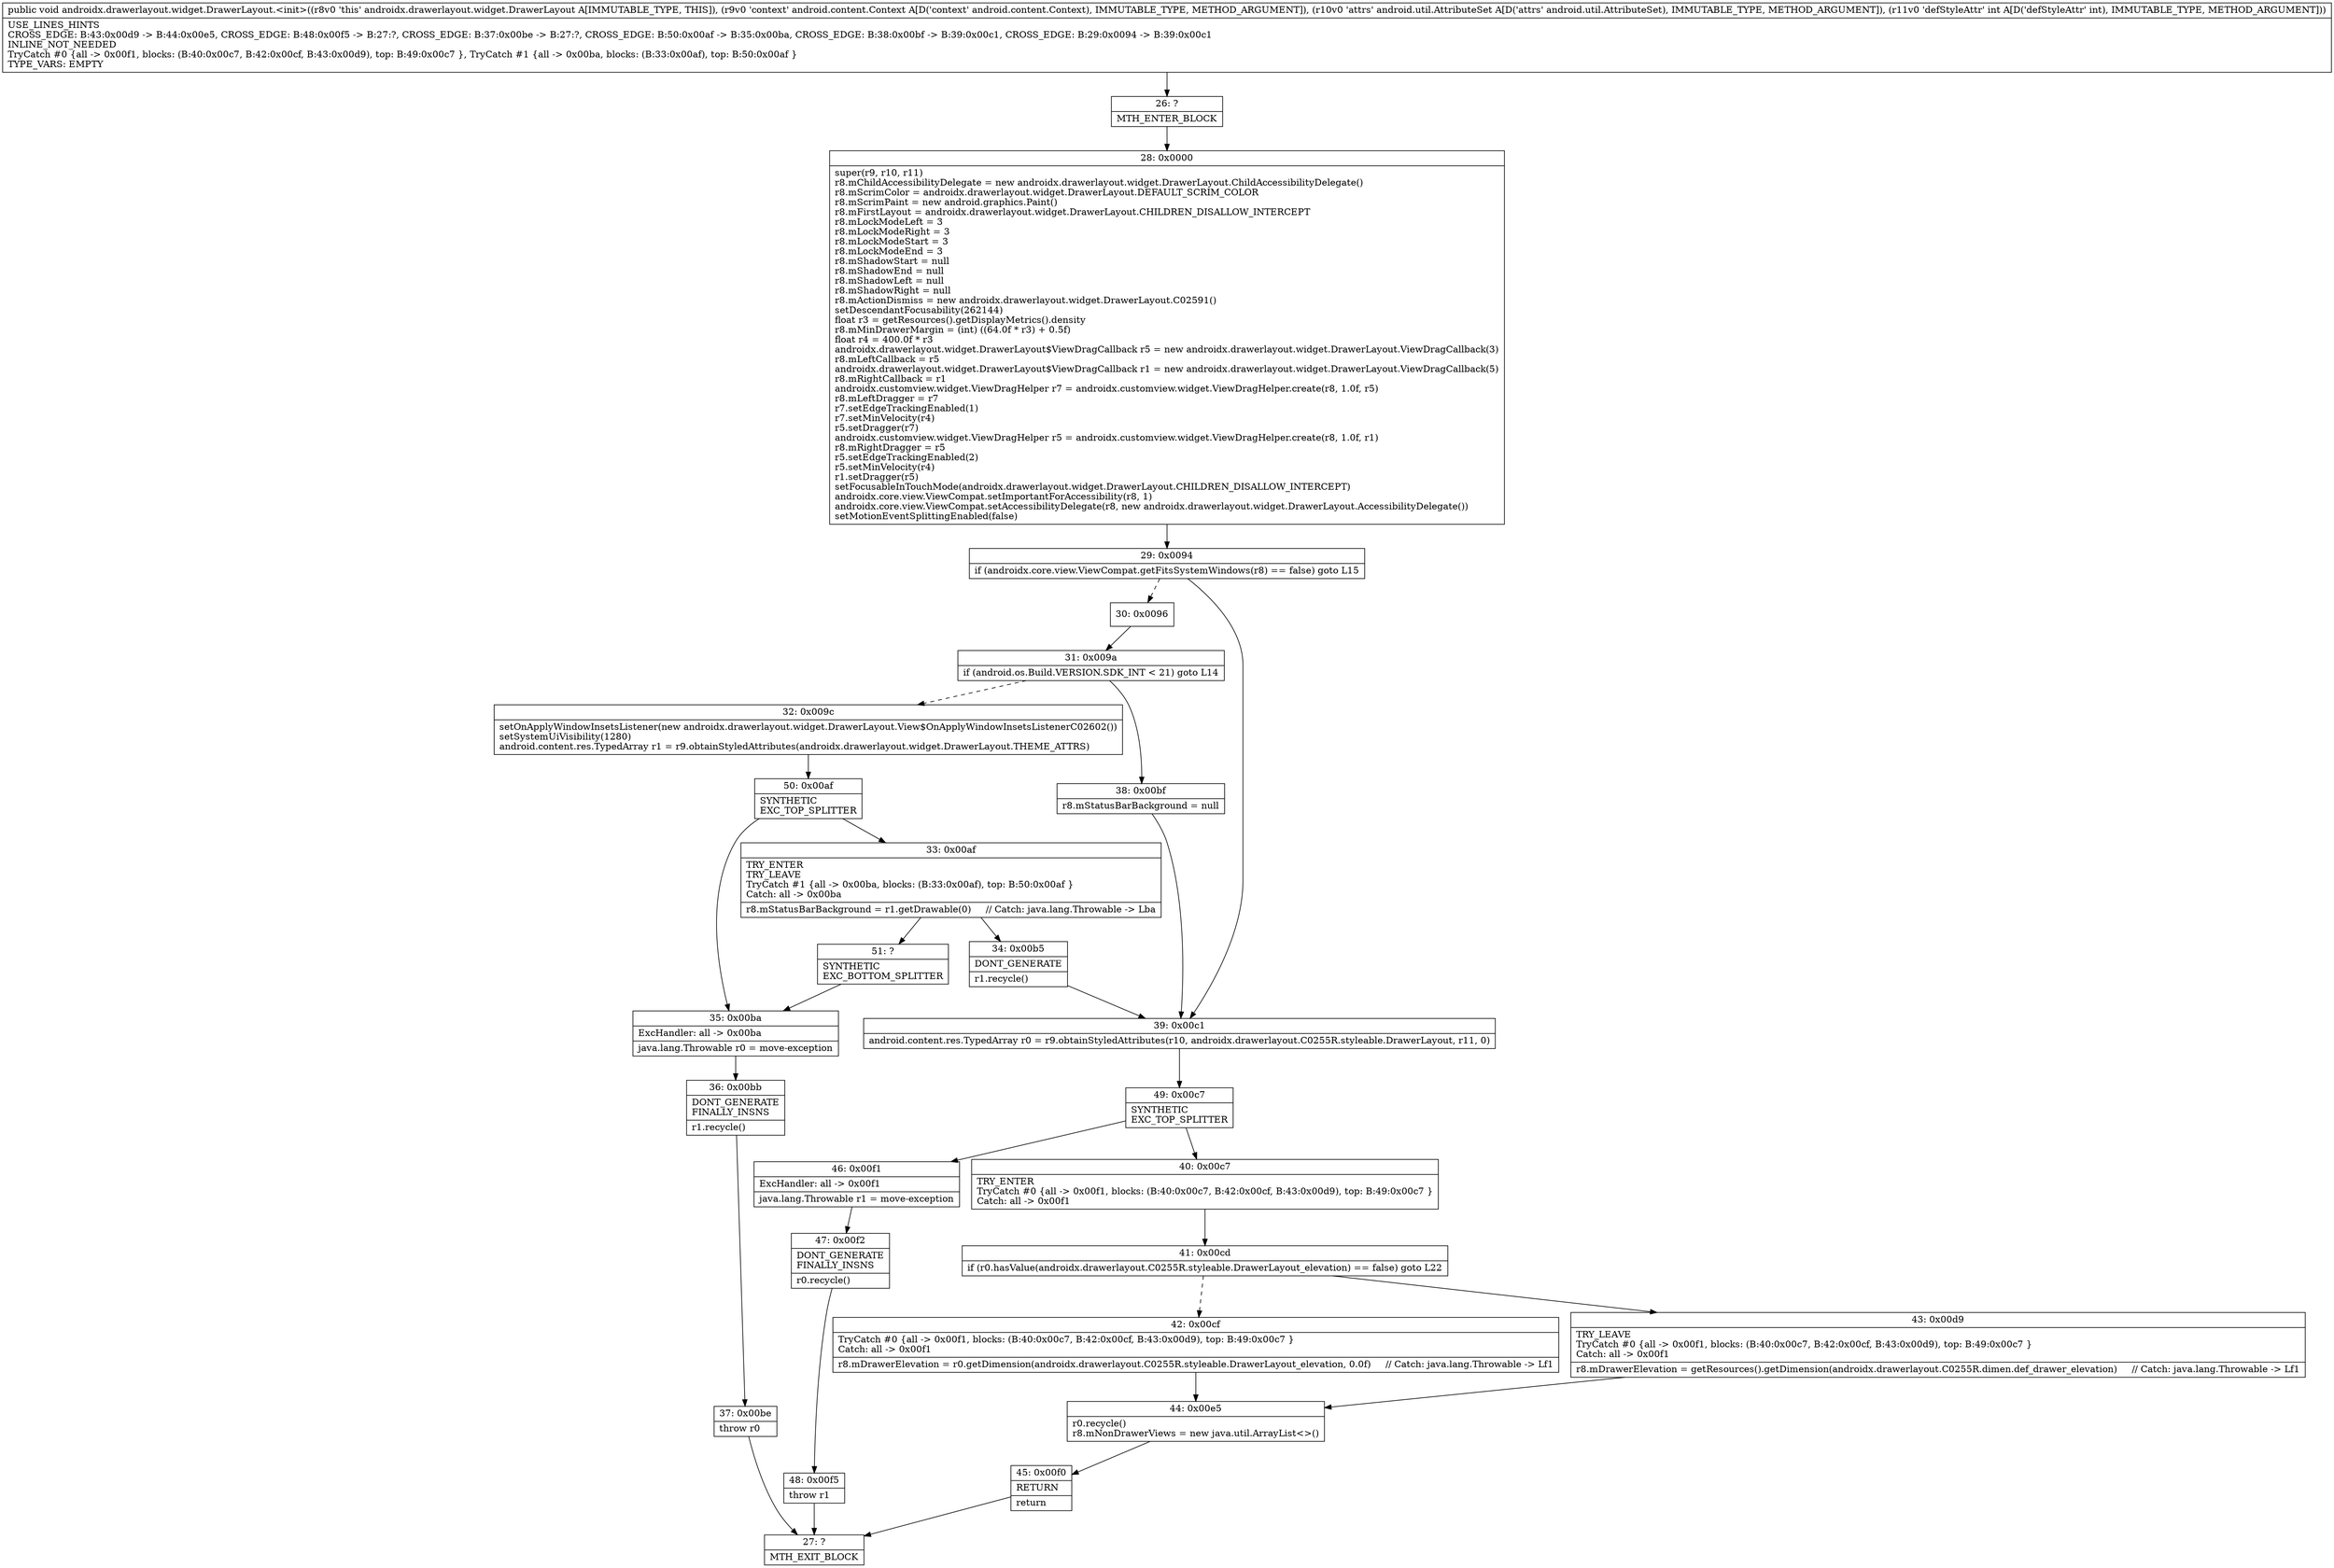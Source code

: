 digraph "CFG forandroidx.drawerlayout.widget.DrawerLayout.\<init\>(Landroid\/content\/Context;Landroid\/util\/AttributeSet;I)V" {
Node_26 [shape=record,label="{26\:\ ?|MTH_ENTER_BLOCK\l}"];
Node_28 [shape=record,label="{28\:\ 0x0000|super(r9, r10, r11)\lr8.mChildAccessibilityDelegate = new androidx.drawerlayout.widget.DrawerLayout.ChildAccessibilityDelegate()\lr8.mScrimColor = androidx.drawerlayout.widget.DrawerLayout.DEFAULT_SCRIM_COLOR\lr8.mScrimPaint = new android.graphics.Paint()\lr8.mFirstLayout = androidx.drawerlayout.widget.DrawerLayout.CHILDREN_DISALLOW_INTERCEPT\lr8.mLockModeLeft = 3\lr8.mLockModeRight = 3\lr8.mLockModeStart = 3\lr8.mLockModeEnd = 3\lr8.mShadowStart = null\lr8.mShadowEnd = null\lr8.mShadowLeft = null\lr8.mShadowRight = null\lr8.mActionDismiss = new androidx.drawerlayout.widget.DrawerLayout.C02591()\lsetDescendantFocusability(262144)\lfloat r3 = getResources().getDisplayMetrics().density\lr8.mMinDrawerMargin = (int) ((64.0f * r3) + 0.5f)\lfloat r4 = 400.0f * r3\landroidx.drawerlayout.widget.DrawerLayout$ViewDragCallback r5 = new androidx.drawerlayout.widget.DrawerLayout.ViewDragCallback(3)\lr8.mLeftCallback = r5\landroidx.drawerlayout.widget.DrawerLayout$ViewDragCallback r1 = new androidx.drawerlayout.widget.DrawerLayout.ViewDragCallback(5)\lr8.mRightCallback = r1\landroidx.customview.widget.ViewDragHelper r7 = androidx.customview.widget.ViewDragHelper.create(r8, 1.0f, r5)\lr8.mLeftDragger = r7\lr7.setEdgeTrackingEnabled(1)\lr7.setMinVelocity(r4)\lr5.setDragger(r7)\landroidx.customview.widget.ViewDragHelper r5 = androidx.customview.widget.ViewDragHelper.create(r8, 1.0f, r1)\lr8.mRightDragger = r5\lr5.setEdgeTrackingEnabled(2)\lr5.setMinVelocity(r4)\lr1.setDragger(r5)\lsetFocusableInTouchMode(androidx.drawerlayout.widget.DrawerLayout.CHILDREN_DISALLOW_INTERCEPT)\landroidx.core.view.ViewCompat.setImportantForAccessibility(r8, 1)\landroidx.core.view.ViewCompat.setAccessibilityDelegate(r8, new androidx.drawerlayout.widget.DrawerLayout.AccessibilityDelegate())\lsetMotionEventSplittingEnabled(false)\l}"];
Node_29 [shape=record,label="{29\:\ 0x0094|if (androidx.core.view.ViewCompat.getFitsSystemWindows(r8) == false) goto L15\l}"];
Node_30 [shape=record,label="{30\:\ 0x0096}"];
Node_31 [shape=record,label="{31\:\ 0x009a|if (android.os.Build.VERSION.SDK_INT \< 21) goto L14\l}"];
Node_32 [shape=record,label="{32\:\ 0x009c|setOnApplyWindowInsetsListener(new androidx.drawerlayout.widget.DrawerLayout.View$OnApplyWindowInsetsListenerC02602())\lsetSystemUiVisibility(1280)\landroid.content.res.TypedArray r1 = r9.obtainStyledAttributes(androidx.drawerlayout.widget.DrawerLayout.THEME_ATTRS)\l}"];
Node_50 [shape=record,label="{50\:\ 0x00af|SYNTHETIC\lEXC_TOP_SPLITTER\l}"];
Node_33 [shape=record,label="{33\:\ 0x00af|TRY_ENTER\lTRY_LEAVE\lTryCatch #1 \{all \-\> 0x00ba, blocks: (B:33:0x00af), top: B:50:0x00af \}\lCatch: all \-\> 0x00ba\l|r8.mStatusBarBackground = r1.getDrawable(0)     \/\/ Catch: java.lang.Throwable \-\> Lba\l}"];
Node_34 [shape=record,label="{34\:\ 0x00b5|DONT_GENERATE\l|r1.recycle()\l}"];
Node_51 [shape=record,label="{51\:\ ?|SYNTHETIC\lEXC_BOTTOM_SPLITTER\l}"];
Node_35 [shape=record,label="{35\:\ 0x00ba|ExcHandler: all \-\> 0x00ba\l|java.lang.Throwable r0 = move\-exception\l}"];
Node_36 [shape=record,label="{36\:\ 0x00bb|DONT_GENERATE\lFINALLY_INSNS\l|r1.recycle()\l}"];
Node_37 [shape=record,label="{37\:\ 0x00be|throw r0\l}"];
Node_27 [shape=record,label="{27\:\ ?|MTH_EXIT_BLOCK\l}"];
Node_38 [shape=record,label="{38\:\ 0x00bf|r8.mStatusBarBackground = null\l}"];
Node_39 [shape=record,label="{39\:\ 0x00c1|android.content.res.TypedArray r0 = r9.obtainStyledAttributes(r10, androidx.drawerlayout.C0255R.styleable.DrawerLayout, r11, 0)\l}"];
Node_49 [shape=record,label="{49\:\ 0x00c7|SYNTHETIC\lEXC_TOP_SPLITTER\l}"];
Node_40 [shape=record,label="{40\:\ 0x00c7|TRY_ENTER\lTryCatch #0 \{all \-\> 0x00f1, blocks: (B:40:0x00c7, B:42:0x00cf, B:43:0x00d9), top: B:49:0x00c7 \}\lCatch: all \-\> 0x00f1\l}"];
Node_41 [shape=record,label="{41\:\ 0x00cd|if (r0.hasValue(androidx.drawerlayout.C0255R.styleable.DrawerLayout_elevation) == false) goto L22\l}"];
Node_42 [shape=record,label="{42\:\ 0x00cf|TryCatch #0 \{all \-\> 0x00f1, blocks: (B:40:0x00c7, B:42:0x00cf, B:43:0x00d9), top: B:49:0x00c7 \}\lCatch: all \-\> 0x00f1\l|r8.mDrawerElevation = r0.getDimension(androidx.drawerlayout.C0255R.styleable.DrawerLayout_elevation, 0.0f)     \/\/ Catch: java.lang.Throwable \-\> Lf1\l}"];
Node_44 [shape=record,label="{44\:\ 0x00e5|r0.recycle()\lr8.mNonDrawerViews = new java.util.ArrayList\<\>()\l}"];
Node_45 [shape=record,label="{45\:\ 0x00f0|RETURN\l|return\l}"];
Node_43 [shape=record,label="{43\:\ 0x00d9|TRY_LEAVE\lTryCatch #0 \{all \-\> 0x00f1, blocks: (B:40:0x00c7, B:42:0x00cf, B:43:0x00d9), top: B:49:0x00c7 \}\lCatch: all \-\> 0x00f1\l|r8.mDrawerElevation = getResources().getDimension(androidx.drawerlayout.C0255R.dimen.def_drawer_elevation)     \/\/ Catch: java.lang.Throwable \-\> Lf1\l}"];
Node_46 [shape=record,label="{46\:\ 0x00f1|ExcHandler: all \-\> 0x00f1\l|java.lang.Throwable r1 = move\-exception\l}"];
Node_47 [shape=record,label="{47\:\ 0x00f2|DONT_GENERATE\lFINALLY_INSNS\l|r0.recycle()\l}"];
Node_48 [shape=record,label="{48\:\ 0x00f5|throw r1\l}"];
MethodNode[shape=record,label="{public void androidx.drawerlayout.widget.DrawerLayout.\<init\>((r8v0 'this' androidx.drawerlayout.widget.DrawerLayout A[IMMUTABLE_TYPE, THIS]), (r9v0 'context' android.content.Context A[D('context' android.content.Context), IMMUTABLE_TYPE, METHOD_ARGUMENT]), (r10v0 'attrs' android.util.AttributeSet A[D('attrs' android.util.AttributeSet), IMMUTABLE_TYPE, METHOD_ARGUMENT]), (r11v0 'defStyleAttr' int A[D('defStyleAttr' int), IMMUTABLE_TYPE, METHOD_ARGUMENT]))  | USE_LINES_HINTS\lCROSS_EDGE: B:43:0x00d9 \-\> B:44:0x00e5, CROSS_EDGE: B:48:0x00f5 \-\> B:27:?, CROSS_EDGE: B:37:0x00be \-\> B:27:?, CROSS_EDGE: B:50:0x00af \-\> B:35:0x00ba, CROSS_EDGE: B:38:0x00bf \-\> B:39:0x00c1, CROSS_EDGE: B:29:0x0094 \-\> B:39:0x00c1\lINLINE_NOT_NEEDED\lTryCatch #0 \{all \-\> 0x00f1, blocks: (B:40:0x00c7, B:42:0x00cf, B:43:0x00d9), top: B:49:0x00c7 \}, TryCatch #1 \{all \-\> 0x00ba, blocks: (B:33:0x00af), top: B:50:0x00af \}\lTYPE_VARS: EMPTY\l}"];
MethodNode -> Node_26;Node_26 -> Node_28;
Node_28 -> Node_29;
Node_29 -> Node_30[style=dashed];
Node_29 -> Node_39;
Node_30 -> Node_31;
Node_31 -> Node_32[style=dashed];
Node_31 -> Node_38;
Node_32 -> Node_50;
Node_50 -> Node_33;
Node_50 -> Node_35;
Node_33 -> Node_34;
Node_33 -> Node_51;
Node_34 -> Node_39;
Node_51 -> Node_35;
Node_35 -> Node_36;
Node_36 -> Node_37;
Node_37 -> Node_27;
Node_38 -> Node_39;
Node_39 -> Node_49;
Node_49 -> Node_40;
Node_49 -> Node_46;
Node_40 -> Node_41;
Node_41 -> Node_42[style=dashed];
Node_41 -> Node_43;
Node_42 -> Node_44;
Node_44 -> Node_45;
Node_45 -> Node_27;
Node_43 -> Node_44;
Node_46 -> Node_47;
Node_47 -> Node_48;
Node_48 -> Node_27;
}

